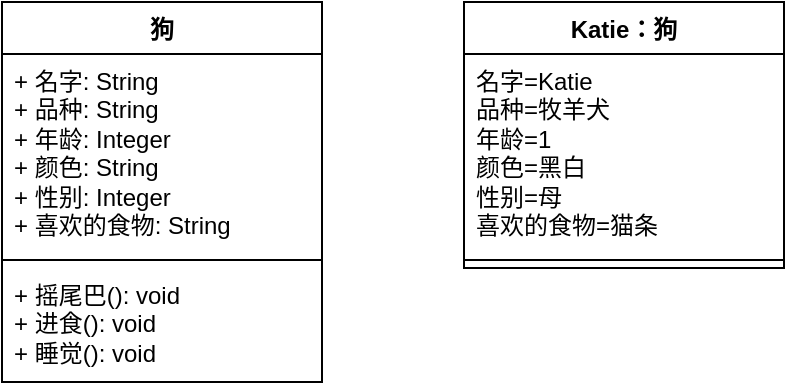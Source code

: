 <mxfile version="21.6.6" type="github">
  <diagram name="第 1 页" id="TQMnob1m8alMGRBXA5N_">
    <mxGraphModel dx="1140" dy="576" grid="0" gridSize="10" guides="1" tooltips="1" connect="1" arrows="1" fold="1" page="0" pageScale="1" pageWidth="827" pageHeight="1169" math="0" shadow="0">
      <root>
        <mxCell id="0" />
        <mxCell id="1" parent="0" />
        <mxCell id="7tklfOi8L_BLUwcYPRMb-1" value="狗" style="swimlane;fontStyle=1;align=center;verticalAlign=top;childLayout=stackLayout;horizontal=1;startSize=26;horizontalStack=0;resizeParent=1;resizeParentMax=0;resizeLast=0;collapsible=1;marginBottom=0;whiteSpace=wrap;html=1;" vertex="1" parent="1">
          <mxGeometry x="108" y="56" width="160" height="190" as="geometry">
            <mxRectangle x="108" y="56" width="47" height="26" as="alternateBounds" />
          </mxGeometry>
        </mxCell>
        <mxCell id="7tklfOi8L_BLUwcYPRMb-2" value="+ 名字: String&lt;br&gt;+ 品种: String&lt;br&gt;+ 年龄: Integer&lt;br&gt;+ 颜色: String&lt;br&gt;+ 性别: Integer&lt;br&gt;+ 喜欢的食物: String" style="text;strokeColor=none;fillColor=none;align=left;verticalAlign=top;spacingLeft=4;spacingRight=4;overflow=hidden;rotatable=0;points=[[0,0.5],[1,0.5]];portConstraint=eastwest;whiteSpace=wrap;html=1;" vertex="1" parent="7tklfOi8L_BLUwcYPRMb-1">
          <mxGeometry y="26" width="160" height="99" as="geometry" />
        </mxCell>
        <mxCell id="7tklfOi8L_BLUwcYPRMb-3" value="" style="line;strokeWidth=1;fillColor=none;align=left;verticalAlign=middle;spacingTop=-1;spacingLeft=3;spacingRight=3;rotatable=0;labelPosition=right;points=[];portConstraint=eastwest;strokeColor=inherit;" vertex="1" parent="7tklfOi8L_BLUwcYPRMb-1">
          <mxGeometry y="125" width="160" height="8" as="geometry" />
        </mxCell>
        <mxCell id="7tklfOi8L_BLUwcYPRMb-4" value="+ 摇尾巴(): void&lt;br&gt;+ 进食(): void&lt;br&gt;+ 睡觉(): void" style="text;strokeColor=none;fillColor=none;align=left;verticalAlign=top;spacingLeft=4;spacingRight=4;overflow=hidden;rotatable=0;points=[[0,0.5],[1,0.5]];portConstraint=eastwest;whiteSpace=wrap;html=1;" vertex="1" parent="7tklfOi8L_BLUwcYPRMb-1">
          <mxGeometry y="133" width="160" height="57" as="geometry" />
        </mxCell>
        <mxCell id="7tklfOi8L_BLUwcYPRMb-5" value="Katie：狗" style="swimlane;fontStyle=1;align=center;verticalAlign=top;childLayout=stackLayout;horizontal=1;startSize=26;horizontalStack=0;resizeParent=1;resizeParentMax=0;resizeLast=0;collapsible=1;marginBottom=0;whiteSpace=wrap;html=1;" vertex="1" parent="1">
          <mxGeometry x="339" y="56" width="160" height="133" as="geometry" />
        </mxCell>
        <mxCell id="7tklfOi8L_BLUwcYPRMb-6" value="名字=Katie&lt;br&gt;品种=牧羊犬&lt;br&gt;年龄=1&lt;br&gt;颜色=黑白&lt;br&gt;性别=母&lt;br&gt;喜欢的食物=猫条" style="text;strokeColor=none;fillColor=none;align=left;verticalAlign=top;spacingLeft=4;spacingRight=4;overflow=hidden;rotatable=0;points=[[0,0.5],[1,0.5]];portConstraint=eastwest;whiteSpace=wrap;html=1;" vertex="1" parent="7tklfOi8L_BLUwcYPRMb-5">
          <mxGeometry y="26" width="160" height="99" as="geometry" />
        </mxCell>
        <mxCell id="7tklfOi8L_BLUwcYPRMb-7" value="" style="line;strokeWidth=1;fillColor=none;align=left;verticalAlign=middle;spacingTop=-1;spacingLeft=3;spacingRight=3;rotatable=0;labelPosition=right;points=[];portConstraint=eastwest;strokeColor=inherit;" vertex="1" parent="7tklfOi8L_BLUwcYPRMb-5">
          <mxGeometry y="125" width="160" height="8" as="geometry" />
        </mxCell>
      </root>
    </mxGraphModel>
  </diagram>
</mxfile>
